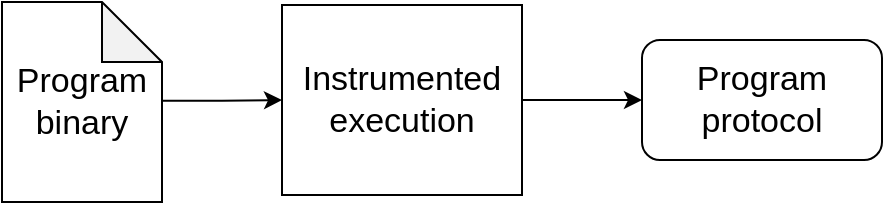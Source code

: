 <mxfile version="20.6.2" type="device"><diagram id="qs9Ow2ZVId3qnVHEgB9S" name="Page-1"><mxGraphModel dx="1024" dy="604" grid="1" gridSize="10" guides="1" tooltips="1" connect="1" arrows="1" fold="1" page="1" pageScale="1" pageWidth="850" pageHeight="1100" math="0" shadow="0"><root><mxCell id="0"/><mxCell id="1" parent="0"/><mxCell id="KiO9vnML_d8Get6g_ZIX-5" style="edgeStyle=orthogonalEdgeStyle;rounded=0;orthogonalLoop=1;jettySize=auto;html=1;exitX=1.005;exitY=0.494;exitDx=0;exitDy=0;exitPerimeter=0;entryX=0;entryY=0.5;entryDx=0;entryDy=0;fontSize=17;" edge="1" parent="1" source="KiO9vnML_d8Get6g_ZIX-2" target="KiO9vnML_d8Get6g_ZIX-4"><mxGeometry relative="1" as="geometry"/></mxCell><mxCell id="KiO9vnML_d8Get6g_ZIX-2" value="&lt;font style=&quot;font-size: 17px;&quot;&gt;Program binary&lt;/font&gt;" style="shape=note;whiteSpace=wrap;html=1;backgroundOutline=1;darkOpacity=0.05;" vertex="1" parent="1"><mxGeometry x="90" y="191" width="80" height="100" as="geometry"/></mxCell><mxCell id="KiO9vnML_d8Get6g_ZIX-10" style="edgeStyle=orthogonalEdgeStyle;rounded=0;orthogonalLoop=1;jettySize=auto;html=1;exitX=1;exitY=0.5;exitDx=0;exitDy=0;entryX=0;entryY=0.5;entryDx=0;entryDy=0;fontSize=17;" edge="1" parent="1" source="KiO9vnML_d8Get6g_ZIX-4" target="KiO9vnML_d8Get6g_ZIX-9"><mxGeometry relative="1" as="geometry"/></mxCell><mxCell id="KiO9vnML_d8Get6g_ZIX-4" value="&lt;font style=&quot;font-size: 17px;&quot;&gt;Instrumented execution&lt;br&gt;&lt;/font&gt;" style="rounded=0;whiteSpace=wrap;html=1;" vertex="1" parent="1"><mxGeometry x="230" y="192.5" width="120" height="95" as="geometry"/></mxCell><mxCell id="KiO9vnML_d8Get6g_ZIX-9" value="Program&lt;br&gt;protocol" style="rounded=1;whiteSpace=wrap;html=1;fontSize=17;" vertex="1" parent="1"><mxGeometry x="410" y="210" width="120" height="60" as="geometry"/></mxCell></root></mxGraphModel></diagram></mxfile>